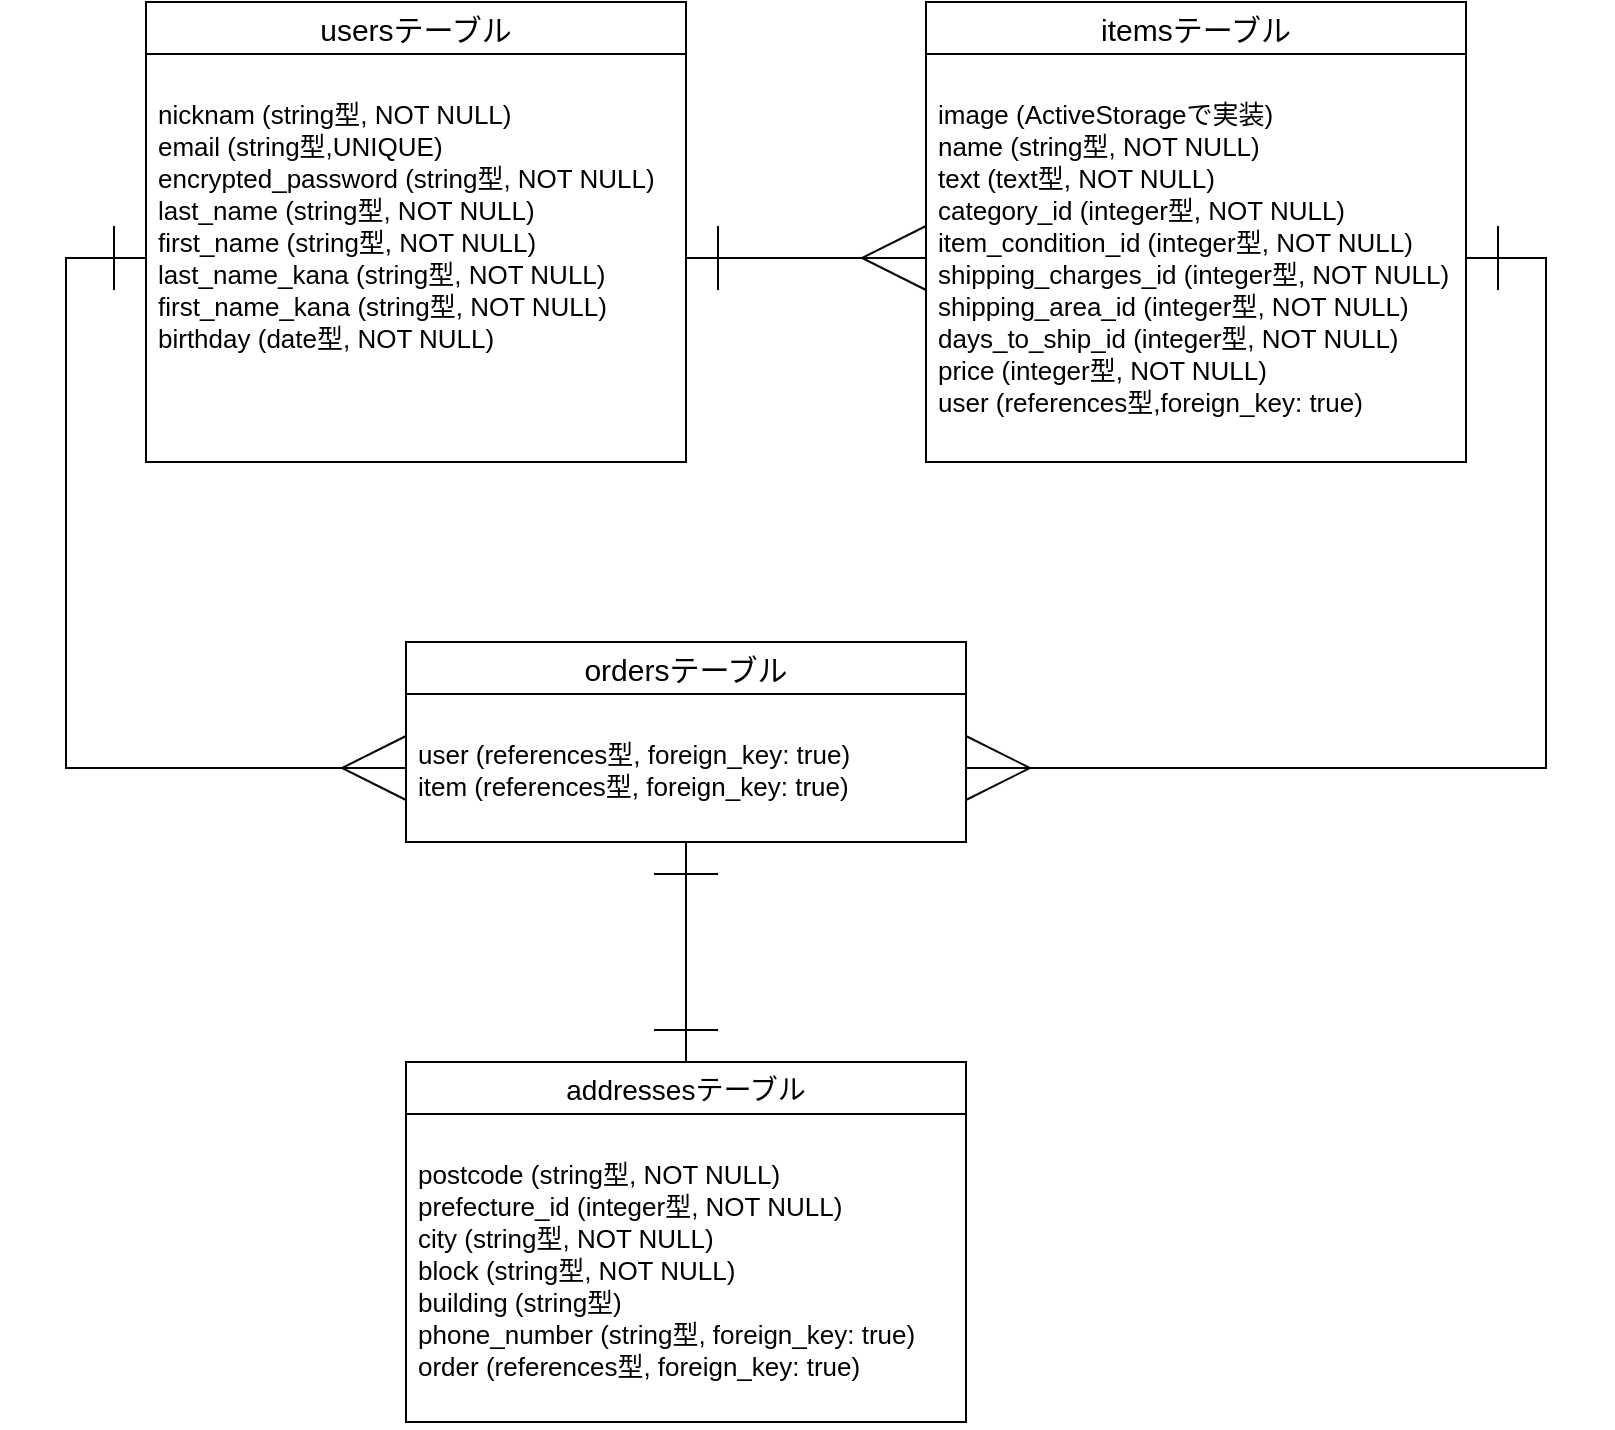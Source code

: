 <mxfile version="13.10.0" type="embed">
    <diagram id="pefLVoZoIePAtew0HxLJ" name="ページ1">
        <mxGraphModel dx="1208" dy="860" grid="1" gridSize="10" guides="1" tooltips="1" connect="1" arrows="1" fold="1" page="1" pageScale="1" pageWidth="850" pageHeight="1100" math="0" shadow="0">
            <root>
                <mxCell id="0"/>
                <mxCell id="1" parent="0"/>
                <mxCell id="2" value="usersテーブル" style="swimlane;fontStyle=0;childLayout=stackLayout;horizontal=1;startSize=26;horizontalStack=0;resizeParent=1;resizeParentMax=0;resizeLast=0;collapsible=1;marginBottom=0;align=center;fontSize=15;" vertex="1" parent="1">
                    <mxGeometry x="110" y="40" width="270" height="230" as="geometry">
                        <mxRectangle x="30" y="40" width="130" height="26" as="alternateBounds"/>
                    </mxGeometry>
                </mxCell>
                <mxCell id="3" value="&#10;nicknam (string型, NOT NULL)　&#10;email (string型,UNIQUE)&#10;encrypted_password (string型, NOT NULL)&#10;last_name (string型, NOT NULL) &#10;first_name (string型, NOT NULL)&#10;last_name_kana (string型, NOT NULL)&#10;first_name_kana (string型, NOT NULL)&#10;birthday (date型, NOT NULL)" style="text;strokeColor=none;fillColor=none;spacingLeft=4;spacingRight=4;overflow=hidden;rotatable=0;points=[[0,0.5],[1,0.5]];portConstraint=eastwest;fontSize=13;" vertex="1" parent="2">
                    <mxGeometry y="26" width="270" height="204" as="geometry"/>
                </mxCell>
                <mxCell id="19" value="itemsテーブル" style="swimlane;fontStyle=0;childLayout=stackLayout;horizontal=1;startSize=26;horizontalStack=0;resizeParent=1;resizeParentMax=0;resizeLast=0;collapsible=1;marginBottom=0;align=center;fontSize=15;" vertex="1" parent="1">
                    <mxGeometry x="500" y="40" width="270" height="230" as="geometry"/>
                </mxCell>
                <mxCell id="20" value="&#10;image (ActiveStorageで実装)&#10;name (string型, NOT NULL)&#10;text (text型, NOT NULL)&#10;category_id (integer型, NOT NULL)&#10;item_condition_id (integer型, NOT NULL)&#10;shipping_charges_id (integer型, NOT NULL)&#10;shipping_area_id (integer型, NOT NULL)&#10;days_to_ship_id (integer型, NOT NULL)&#10;price (integer型, NOT NULL)&#10;user (references型,foreign_key: true)" style="text;strokeColor=none;fillColor=none;spacingLeft=4;spacingRight=4;overflow=hidden;rotatable=0;points=[[0,0.5],[1,0.5]];portConstraint=eastwest;fontSize=13;" vertex="1" parent="19">
                    <mxGeometry y="26" width="270" height="204" as="geometry"/>
                </mxCell>
                <mxCell id="25" value="ordersテーブル" style="swimlane;fontStyle=0;childLayout=stackLayout;horizontal=1;startSize=26;horizontalStack=0;resizeParent=1;resizeParentMax=0;resizeLast=0;collapsible=1;marginBottom=0;align=center;fontSize=15;" vertex="1" parent="1">
                    <mxGeometry x="240" y="360" width="280" height="100" as="geometry"/>
                </mxCell>
                <mxCell id="26" value="&#10;user (references型, foreign_key: true)&#10;item (references型, foreign_key: true)&#10;" style="text;spacingLeft=4;spacingRight=4;overflow=hidden;rotatable=0;points=[[0,0.5],[1,0.5]];portConstraint=eastwest;fontSize=13;" vertex="1" parent="25">
                    <mxGeometry y="26" width="280" height="74" as="geometry"/>
                </mxCell>
                <mxCell id="42" style="edgeStyle=orthogonalEdgeStyle;rounded=0;orthogonalLoop=1;jettySize=auto;html=1;exitX=0.5;exitY=0;exitDx=0;exitDy=0;entryX=0.5;entryY=1;entryDx=0;entryDy=0;entryPerimeter=0;startArrow=ERone;startFill=0;startSize=30;endArrow=ERone;endFill=0;endSize=30;fontSize=15;" edge="1" parent="1" source="29" target="26">
                    <mxGeometry relative="1" as="geometry"/>
                </mxCell>
                <mxCell id="29" value="addressesテーブル" style="swimlane;fontStyle=0;childLayout=stackLayout;horizontal=1;startSize=26;horizontalStack=0;resizeParent=1;resizeParentMax=0;resizeLast=0;collapsible=1;marginBottom=0;align=center;fontSize=14;" vertex="1" parent="1">
                    <mxGeometry x="240" y="570" width="280" height="180" as="geometry"/>
                </mxCell>
                <mxCell id="30" value="&#10;postcode (string型, NOT NULL)&#10;prefecture_id (integer型, NOT NULL)&#10;city (string型, NOT NULL)&#10;block (string型, NOT NULL)&#10;building (string型)&#10;phone_number (string型, foreign_key: true)&#10;order (references型, foreign_key: true)" style="text;spacingLeft=4;spacingRight=4;overflow=hidden;rotatable=0;points=[[0,0.5],[1,0.5]];portConstraint=eastwest;fontSize=13;" vertex="1" parent="29">
                    <mxGeometry y="26" width="280" height="154" as="geometry"/>
                </mxCell>
                <mxCell id="38" style="edgeStyle=orthogonalEdgeStyle;rounded=0;orthogonalLoop=1;jettySize=auto;html=1;exitX=1;exitY=0.5;exitDx=0;exitDy=0;entryX=0;entryY=0.5;entryDx=0;entryDy=0;startArrow=ERone;startFill=0;startSize=30;endArrow=ERmany;endFill=0;endSize=30;fontSize=15;" edge="1" parent="1" source="3" target="20">
                    <mxGeometry relative="1" as="geometry"/>
                </mxCell>
                <mxCell id="40" style="edgeStyle=orthogonalEdgeStyle;rounded=0;orthogonalLoop=1;jettySize=auto;html=1;exitX=1;exitY=0.5;exitDx=0;exitDy=0;entryX=1;entryY=0.5;entryDx=0;entryDy=0;startArrow=ERone;startFill=0;startSize=30;endArrow=ERmany;endFill=0;endSize=30;fontSize=15;" edge="1" parent="1" source="20" target="26">
                    <mxGeometry relative="1" as="geometry"/>
                </mxCell>
                <mxCell id="41" style="edgeStyle=orthogonalEdgeStyle;rounded=0;orthogonalLoop=1;jettySize=auto;html=1;exitX=0;exitY=0.5;exitDx=0;exitDy=0;startArrow=ERone;startFill=0;startSize=30;endArrow=ERmany;endFill=0;endSize=30;fontSize=15;" edge="1" parent="1" source="3" target="26">
                    <mxGeometry relative="1" as="geometry"/>
                </mxCell>
            </root>
        </mxGraphModel>
    </diagram>
</mxfile>